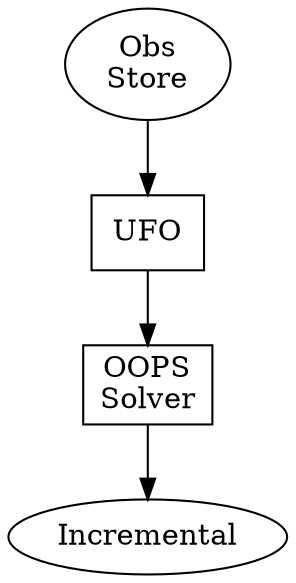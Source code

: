 digraph NcdiagFlow
  {
  obs_store [ shape=ellipse, label="Obs\nStore" ];
  incr      [ shape=ellipse, label="Incremental" ];
  
  oops_sol [ shape=box, label="OOPS\nSolver" ];
  ufo      [ shape=box, label="UFO" ];

  obs_store -> ufo -> oops_sol -> incr;
  }
